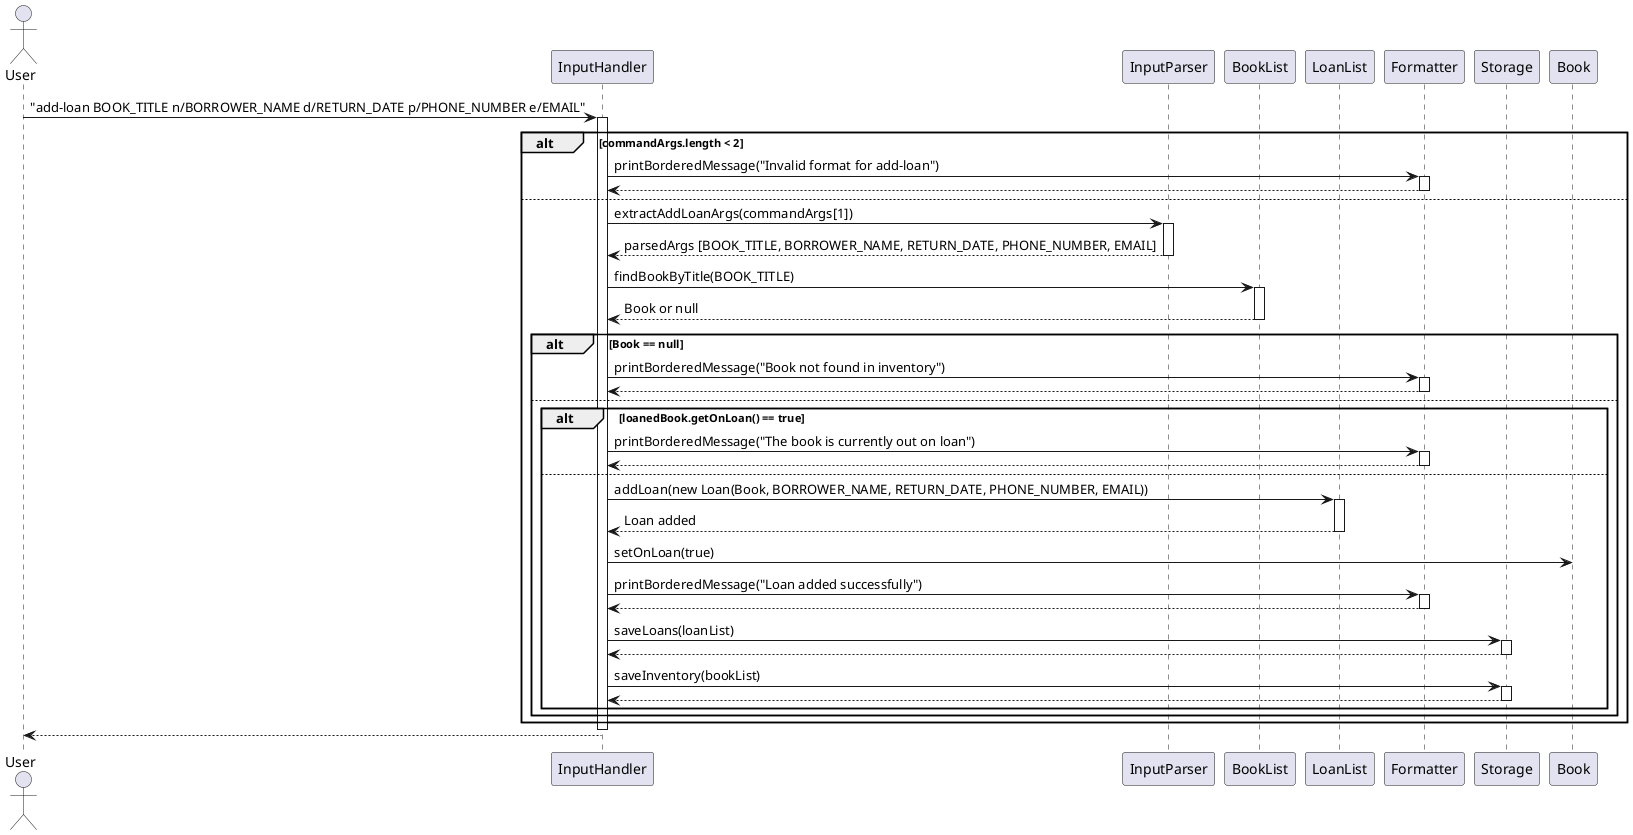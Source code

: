 @startuml
actor User
participant InputHandler
participant InputParser
participant BookList
participant LoanList
participant Formatter
participant Storage

User -> InputHandler: "add-loan BOOK_TITLE n/BORROWER_NAME d/RETURN_DATE p/PHONE_NUMBER e/EMAIL"
activate InputHandler

alt commandArgs.length < 2
    InputHandler -> Formatter: printBorderedMessage("Invalid format for add-loan")
    activate Formatter
    Formatter --> InputHandler
    deactivate Formatter
else

    InputHandler -> InputParser: extractAddLoanArgs(commandArgs[1])
    activate InputParser
    InputParser --> InputHandler: parsedArgs [BOOK_TITLE, BORROWER_NAME, RETURN_DATE, PHONE_NUMBER, EMAIL]
    deactivate InputParser

    InputHandler -> BookList: findBookByTitle(BOOK_TITLE)
    activate BookList
    BookList --> InputHandler: Book or null
    deactivate BookList

    alt Book == null
        InputHandler -> Formatter: printBorderedMessage("Book not found in inventory")
        activate Formatter
        Formatter --> InputHandler
        deactivate Formatter
    else
        alt loanedBook.getOnLoan() == true
            InputHandler -> Formatter: printBorderedMessage("The book is currently out on loan")
            activate Formatter
            Formatter --> InputHandler
            deactivate Formatter
        else
            InputHandler -> LoanList: addLoan(new Loan(Book, BORROWER_NAME, RETURN_DATE, PHONE_NUMBER, EMAIL))
            activate LoanList
            LoanList --> InputHandler: Loan added
            deactivate LoanList

            InputHandler -> Book: setOnLoan(true)

            InputHandler -> Formatter: printBorderedMessage("Loan added successfully")
            activate Formatter
            Formatter --> InputHandler
            deactivate Formatter

            InputHandler -> Storage: saveLoans(loanList)
            activate Storage
            Storage --> InputHandler
            deactivate Storage

            InputHandler -> Storage: saveInventory(bookList)
            activate Storage
            Storage --> InputHandler
            deactivate Storage
        end
    end
end

deactivate InputHandler
InputHandler --> User
@enduml